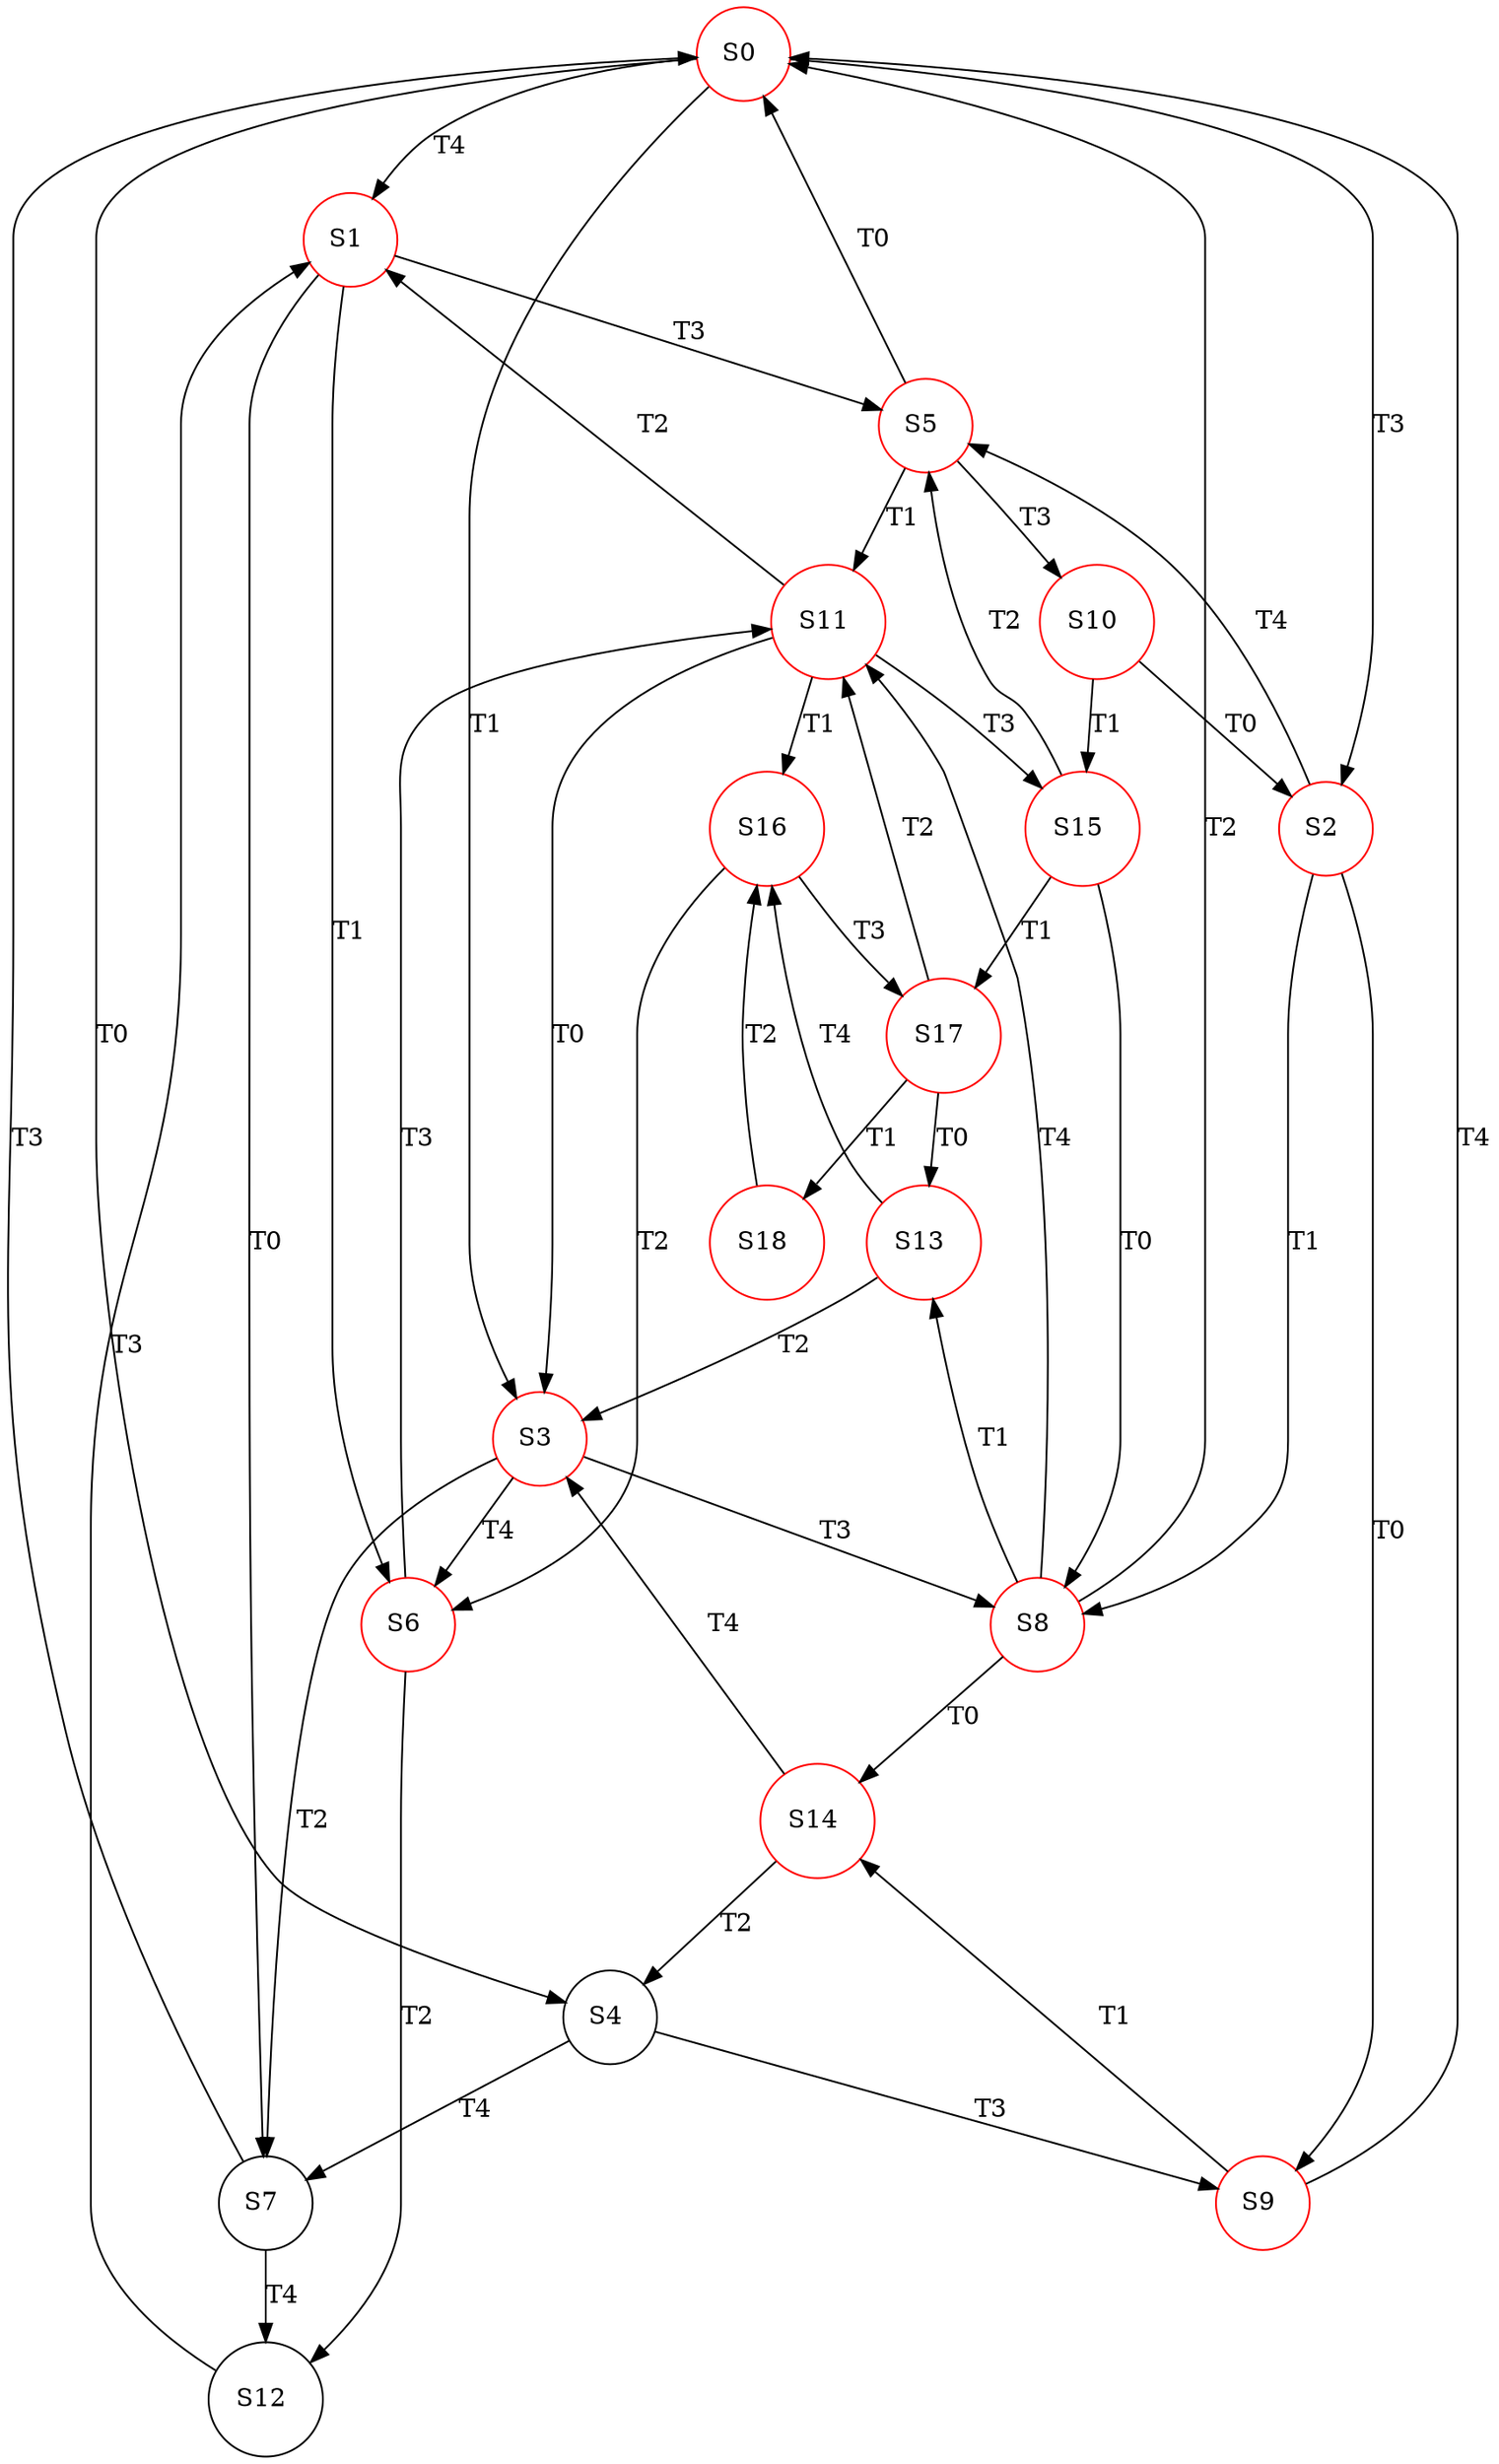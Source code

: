 digraph reachability_graph {
rankdir=TB;
node[shape=circle];
0 [label="S0 "tip="{1,1,1,0,1}", color=red];
1 [label="S1 "tip="{2,1,0,0,2}", color=red];
2 [label="S2 "tip="{1,2,1,0,0}", color=red];
3 [label="S3 "tip="{1,0,1,1,1}", color=red];
4 [label="S4 "tip="{0,0,2,0,1}"];
5 [label="S5 "tip="{2,2,0,0,1}", color=red];
6 [label="S6 "tip="{2,0,0,1,2}", color=red];
7 [label="S7 "tip="{1,0,1,0,2}"];
8 [label="S8 "tip="{1,1,1,1,0}", color=red];
9 [label="S9 "tip="{0,1,2,0,0}", color=red];
10 [label="S10 "tip="{2,3,0,0,0}", color=red];
11 [label="S11 "tip="{2,1,0,1,1}", color=red];
12 [label="S12 "tip="{2,0,0,0,3}"];
13 [label="S13 "tip="{1,0,1,2,0}", color=red];
14 [label="S14 "tip="{0,0,2,1,0}", color=red];
15 [label="S15 "tip="{2,2,0,1,0}", color=red];
16 [label="S16 "tip="{2,0,0,2,1}", color=red];
17 [label="S17 "tip="{2,1,0,2,0}", color=red];
18 [label="S18 "tip="{2,0,0,3,0}", color=red];
0 -> 1[ label = "T4"];
0 -> 2[ label = "T3"];
0 -> 3[ label = "T1"];
0 -> 4[ label = "T0"];
1 -> 5[ label = "T3"];
1 -> 6[ label = "T1"];
1 -> 7[ label = "T0"];
2 -> 5[ label = "T4"];
2 -> 8[ label = "T1"];
2 -> 9[ label = "T0"];
3 -> 6[ label = "T4"];
3 -> 8[ label = "T3"];
3 -> 7[ label = "T2"];
4 -> 7[ label = "T4"];
4 -> 9[ label = "T3"];
5 -> 10[ label = "T3"];
5 -> 11[ label = "T1"];
5 -> 0[ label = "T0"];
6 -> 11[ label = "T3"];
6 -> 12[ label = "T2"];
7 -> 12[ label = "T4"];
7 -> 0[ label = "T3"];
8 -> 11[ label = "T4"];
8 -> 0[ label = "T2"];
8 -> 13[ label = "T1"];
8 -> 14[ label = "T0"];
9 -> 0[ label = "T4"];
9 -> 14[ label = "T1"];
10 -> 15[ label = "T1"];
10 -> 2[ label = "T0"];
11 -> 15[ label = "T3"];
11 -> 1[ label = "T2"];
11 -> 16[ label = "T1"];
11 -> 3[ label = "T0"];
12 -> 1[ label = "T3"];
13 -> 16[ label = "T4"];
13 -> 3[ label = "T2"];
14 -> 3[ label = "T4"];
14 -> 4[ label = "T2"];
15 -> 5[ label = "T2"];
15 -> 17[ label = "T1"];
15 -> 8[ label = "T0"];
16 -> 17[ label = "T3"];
16 -> 6[ label = "T2"];
17 -> 11[ label = "T2"];
17 -> 18[ label = "T1"];
17 -> 13[ label = "T0"];
18 -> 16[ label = "T2"];
}